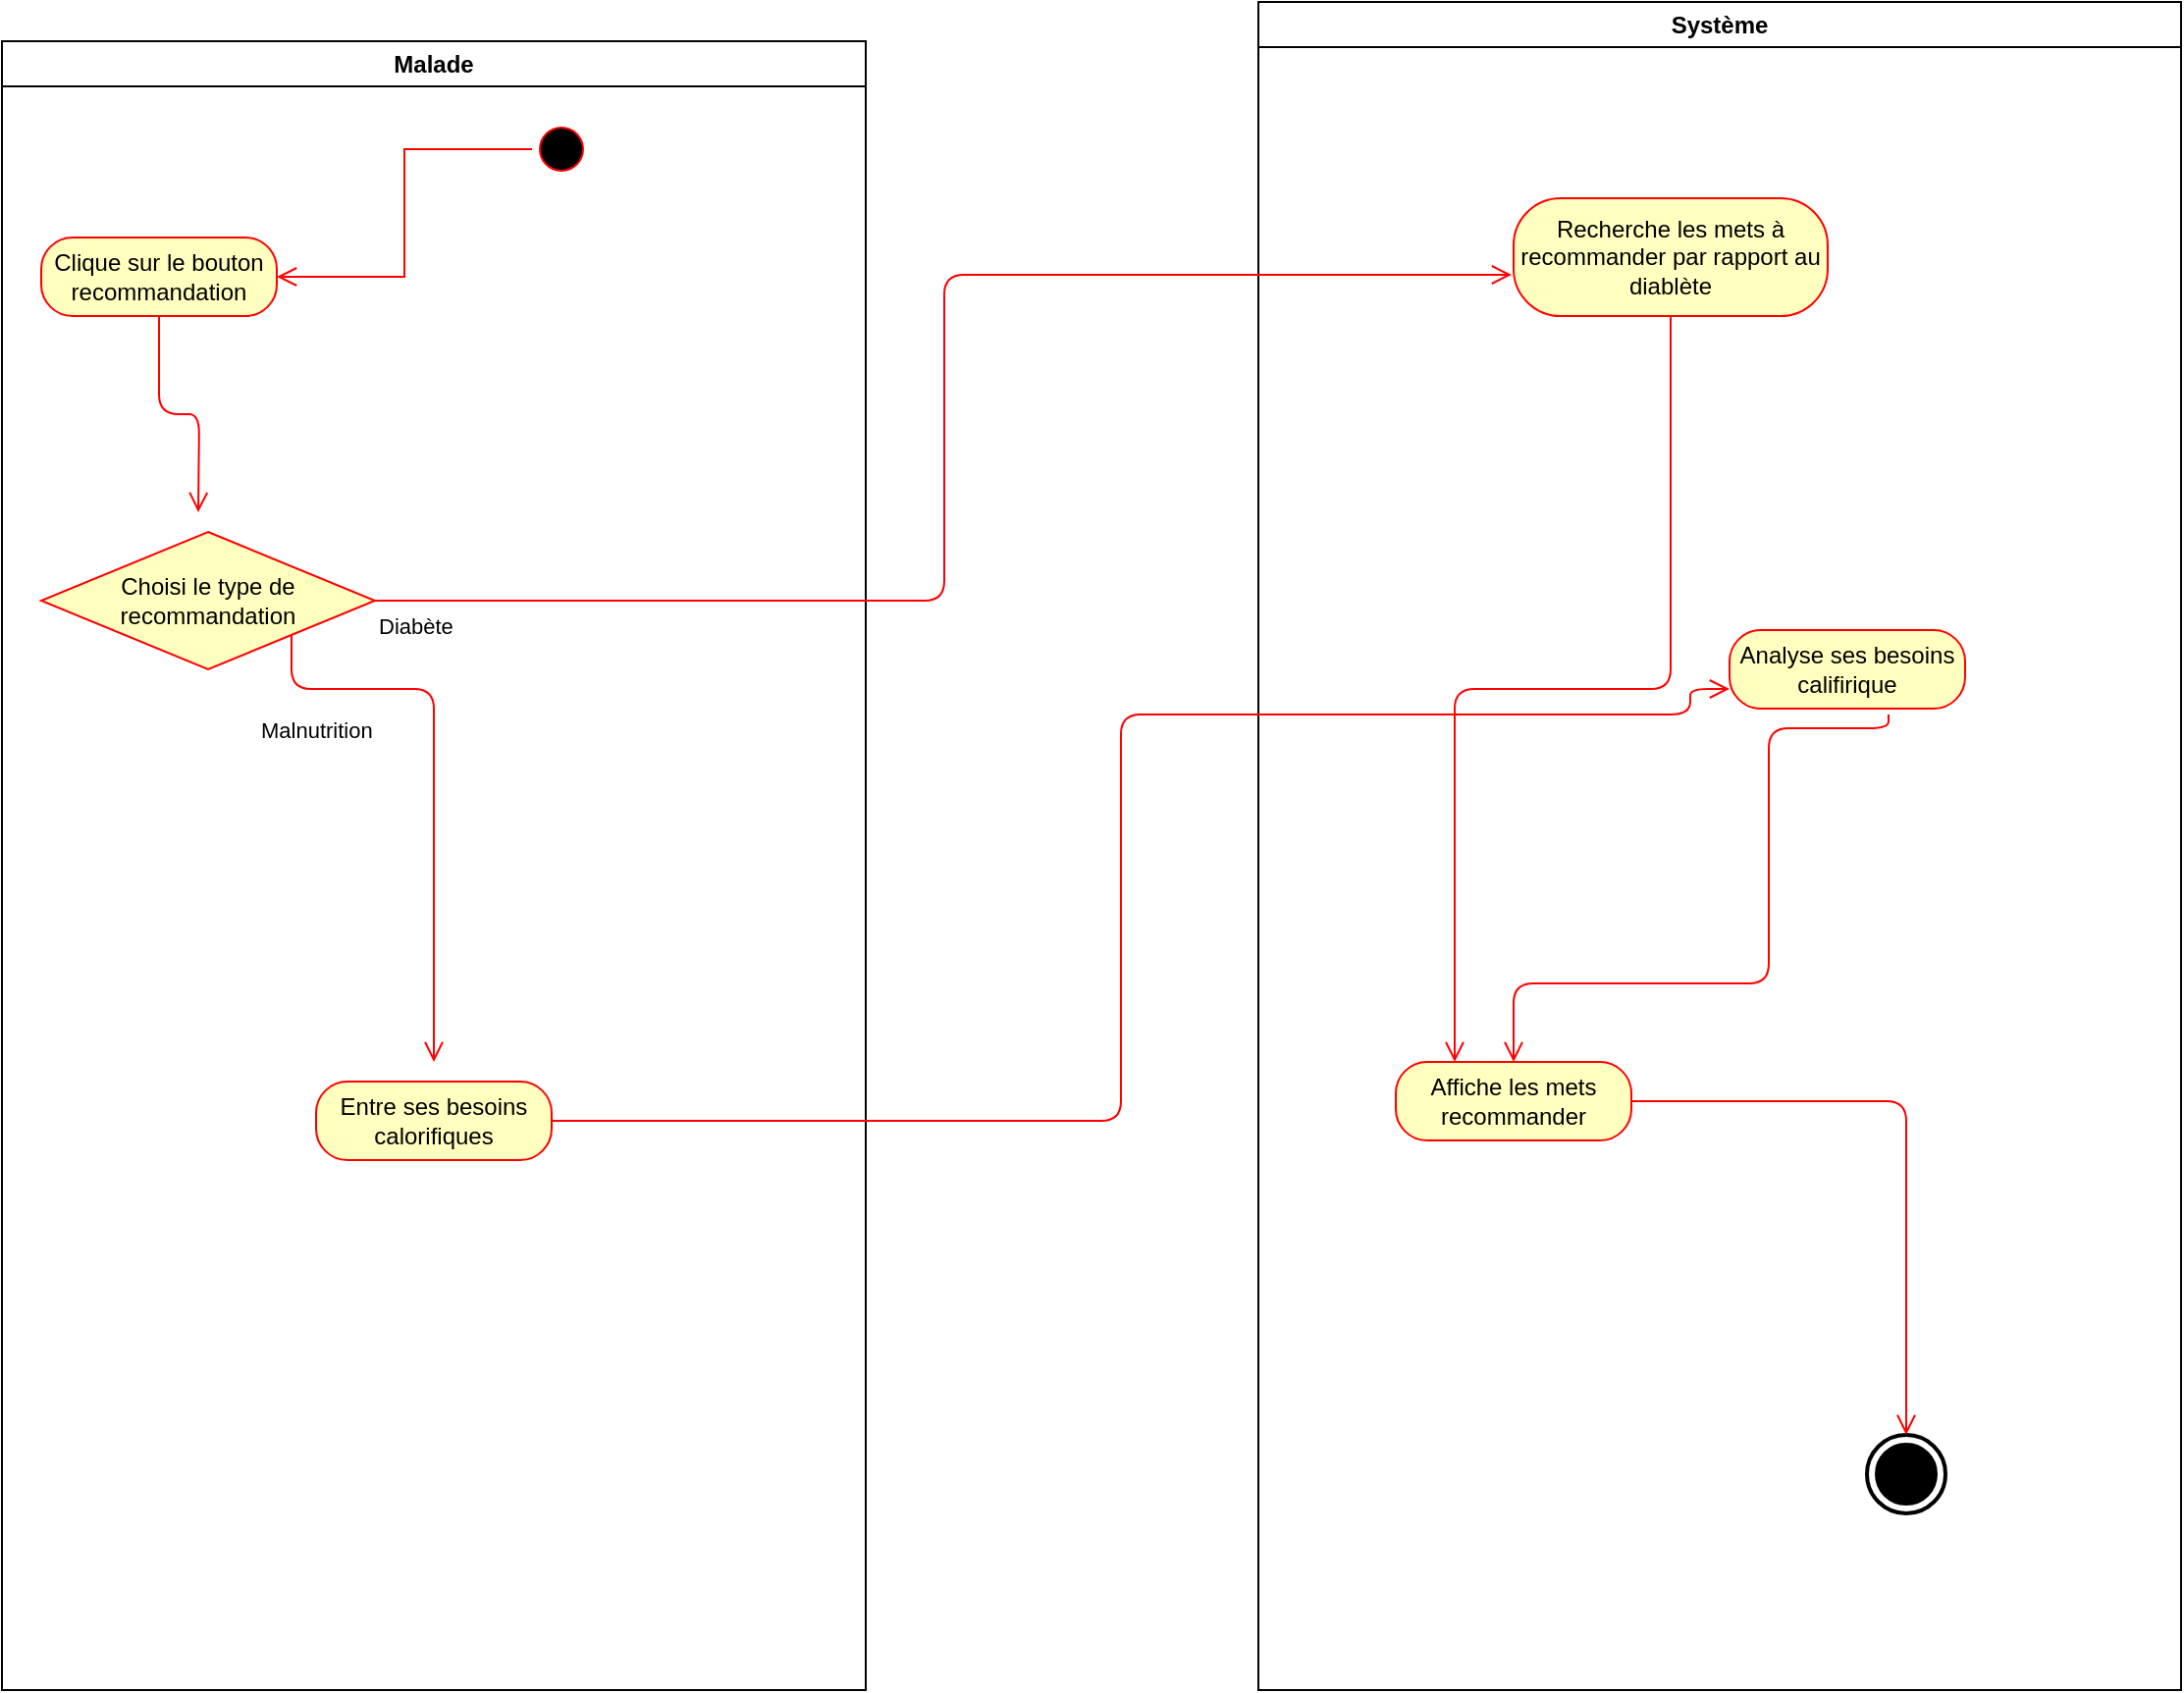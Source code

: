 <mxfile version="14.6.13" type="device"><diagram name="Page-1" id="e7e014a7-5840-1c2e-5031-d8a46d1fe8dd"><mxGraphModel dx="2591" dy="758" grid="1" gridSize="10" guides="1" tooltips="1" connect="1" arrows="1" fold="1" page="1" pageScale="1" pageWidth="1169" pageHeight="826" background="none" math="0" shadow="0"><root><mxCell id="0"/><mxCell id="1" parent="0"/><mxCell id="2" value="Malade" style="swimlane;whiteSpace=wrap" parent="1" vertex="1"><mxGeometry x="-200" y="80" width="440" height="840" as="geometry"/></mxCell><mxCell id="5" value="" style="ellipse;shape=startState;fillColor=#000000;strokeColor=#ff0000;" parent="2" vertex="1"><mxGeometry x="270" y="40" width="30" height="30" as="geometry"/></mxCell><mxCell id="6" value="" style="edgeStyle=elbowEdgeStyle;elbow=horizontal;verticalAlign=bottom;endArrow=open;endSize=8;strokeColor=#FF0000;endFill=1;rounded=0" parent="2" source="5" target="bbKm7GYPXd7lOYCLhRF8-58" edge="1"><mxGeometry x="100" y="40" as="geometry"><mxPoint x="140" y="110" as="targetPoint"/></mxGeometry></mxCell><mxCell id="bbKm7GYPXd7lOYCLhRF8-58" value="&lt;div&gt;Clique sur le bouton recommandation&lt;/div&gt;" style="rounded=1;whiteSpace=wrap;html=1;arcSize=40;fontColor=#000000;fillColor=#ffffc0;strokeColor=#ff0000;" parent="2" vertex="1"><mxGeometry x="20" y="100" width="120" height="40" as="geometry"/></mxCell><mxCell id="bbKm7GYPXd7lOYCLhRF8-59" value="" style="edgeStyle=orthogonalEdgeStyle;html=1;verticalAlign=bottom;endArrow=open;endSize=8;strokeColor=#ff0000;entryX=0.75;entryY=0;entryDx=0;entryDy=0;" parent="2" source="bbKm7GYPXd7lOYCLhRF8-58" edge="1"><mxGeometry relative="1" as="geometry"><mxPoint x="100" y="240" as="targetPoint"/></mxGeometry></mxCell><mxCell id="7ICMLyNLP6gFPlRh8IpC-32" value="Choisi le type de &lt;br&gt;recommandation" style="rhombus;whiteSpace=wrap;html=1;fillColor=#ffffc0;strokeColor=#ff0000;" parent="2" vertex="1"><mxGeometry x="20" y="250" width="170" height="70" as="geometry"/></mxCell><mxCell id="7ICMLyNLP6gFPlRh8IpC-36" value="Entre ses besoins calorifiques" style="rounded=1;whiteSpace=wrap;html=1;arcSize=40;fontColor=#000000;fillColor=#ffffc0;strokeColor=#ff0000;" parent="2" vertex="1"><mxGeometry x="160" y="530" width="120" height="40" as="geometry"/></mxCell><mxCell id="bbKm7GYPXd7lOYCLhRF8-41" value="Système" style="swimlane;whiteSpace=wrap" parent="1" vertex="1"><mxGeometry x="440" y="60" width="470" height="860" as="geometry"/></mxCell><mxCell id="nu9BTbtQIJDbyhd9uHCn-74" value="" style="html=1;shape=mxgraph.sysml.actFinal;strokeWidth=2;verticalLabelPosition=bottom;verticalAlignment=top;" parent="bbKm7GYPXd7lOYCLhRF8-41" vertex="1"><mxGeometry x="310" y="730" width="40" height="40" as="geometry"/></mxCell><mxCell id="7ICMLyNLP6gFPlRh8IpC-38" value="Analyse ses besoins califirique" style="rounded=1;whiteSpace=wrap;html=1;arcSize=40;fontColor=#000000;fillColor=#ffffc0;strokeColor=#ff0000;" parent="bbKm7GYPXd7lOYCLhRF8-41" vertex="1"><mxGeometry x="240" y="320" width="120" height="40" as="geometry"/></mxCell><mxCell id="7ICMLyNLP6gFPlRh8IpC-39" value="" style="edgeStyle=orthogonalEdgeStyle;html=1;verticalAlign=bottom;endArrow=open;endSize=8;strokeColor=#ff0000;entryX=0.5;entryY=0;entryDx=0;entryDy=0;exitX=0.675;exitY=1.075;exitDx=0;exitDy=0;exitPerimeter=0;" parent="bbKm7GYPXd7lOYCLhRF8-41" source="7ICMLyNLP6gFPlRh8IpC-38" edge="1" target="S-19uSeEGRBnxyEj5QUt-6"><mxGeometry relative="1" as="geometry"><mxPoint x="140" y="490" as="targetPoint"/><mxPoint x="320" y="370" as="sourcePoint"/><Array as="points"><mxPoint x="321" y="370"/><mxPoint x="260" y="370"/><mxPoint x="260" y="500"/><mxPoint x="130" y="500"/></Array></mxGeometry></mxCell><mxCell id="S-19uSeEGRBnxyEj5QUt-6" value="Affiche les mets recommander" style="rounded=1;whiteSpace=wrap;html=1;arcSize=40;fontColor=#000000;fillColor=#ffffc0;strokeColor=#ff0000;" vertex="1" parent="bbKm7GYPXd7lOYCLhRF8-41"><mxGeometry x="70" y="540" width="120" height="40" as="geometry"/></mxCell><mxCell id="S-19uSeEGRBnxyEj5QUt-7" value="" style="edgeStyle=orthogonalEdgeStyle;html=1;verticalAlign=bottom;endArrow=open;endSize=8;strokeColor=#ff0000;entryX=0.5;entryY=0;entryDx=0;entryDy=0;entryPerimeter=0;" edge="1" source="S-19uSeEGRBnxyEj5QUt-6" parent="bbKm7GYPXd7lOYCLhRF8-41" target="nu9BTbtQIJDbyhd9uHCn-74"><mxGeometry relative="1" as="geometry"><mxPoint x="180" y="670" as="targetPoint"/></mxGeometry></mxCell><mxCell id="S-19uSeEGRBnxyEj5QUt-8" value="Recherche les mets à recommander par rapport au diablète" style="rounded=1;whiteSpace=wrap;html=1;arcSize=40;fontColor=#000000;fillColor=#ffffc0;strokeColor=#ff0000;" vertex="1" parent="bbKm7GYPXd7lOYCLhRF8-41"><mxGeometry x="130" y="100" width="160" height="60" as="geometry"/></mxCell><mxCell id="S-19uSeEGRBnxyEj5QUt-9" value="" style="edgeStyle=orthogonalEdgeStyle;html=1;verticalAlign=bottom;endArrow=open;endSize=8;strokeColor=#ff0000;entryX=0.25;entryY=0;entryDx=0;entryDy=0;" edge="1" source="S-19uSeEGRBnxyEj5QUt-8" parent="bbKm7GYPXd7lOYCLhRF8-41" target="S-19uSeEGRBnxyEj5QUt-6"><mxGeometry relative="1" as="geometry"><mxPoint x="100" y="530" as="targetPoint"/></mxGeometry></mxCell><mxCell id="7ICMLyNLP6gFPlRh8IpC-33" value="Malnutrition" style="edgeStyle=orthogonalEdgeStyle;html=1;align=left;verticalAlign=bottom;endArrow=open;endSize=8;strokeColor=#ff0000;exitX=1;exitY=1;exitDx=0;exitDy=0;" parent="1" source="7ICMLyNLP6gFPlRh8IpC-32" edge="1"><mxGeometry x="-0.81" y="-35" relative="1" as="geometry"><mxPoint x="20" y="600" as="targetPoint"/><mxPoint x="-18" y="-5" as="offset"/><Array as="points"><mxPoint x="-52" y="410"/><mxPoint x="20" y="410"/></Array></mxGeometry></mxCell><mxCell id="7ICMLyNLP6gFPlRh8IpC-34" value="Diabète" style="edgeStyle=orthogonalEdgeStyle;html=1;align=left;verticalAlign=top;endArrow=open;endSize=8;strokeColor=#ff0000;entryX=-0.006;entryY=0.65;entryDx=0;entryDy=0;entryPerimeter=0;" parent="1" source="7ICMLyNLP6gFPlRh8IpC-32" edge="1" target="S-19uSeEGRBnxyEj5QUt-8"><mxGeometry x="-1" relative="1" as="geometry"><mxPoint x="250" y="420" as="targetPoint"/><mxPoint x="-40" y="380" as="sourcePoint"/></mxGeometry></mxCell><mxCell id="7ICMLyNLP6gFPlRh8IpC-37" value="" style="edgeStyle=orthogonalEdgeStyle;html=1;verticalAlign=bottom;endArrow=open;endSize=8;strokeColor=#ff0000;entryX=0;entryY=0.75;entryDx=0;entryDy=0;" parent="1" source="7ICMLyNLP6gFPlRh8IpC-36" edge="1" target="7ICMLyNLP6gFPlRh8IpC-38"><mxGeometry relative="1" as="geometry"><mxPoint x="-80" y="670" as="targetPoint"/><Array as="points"><mxPoint x="370" y="630"/><mxPoint x="370" y="423"/><mxPoint x="660" y="423"/><mxPoint x="660" y="410"/></Array></mxGeometry></mxCell></root></mxGraphModel></diagram></mxfile>